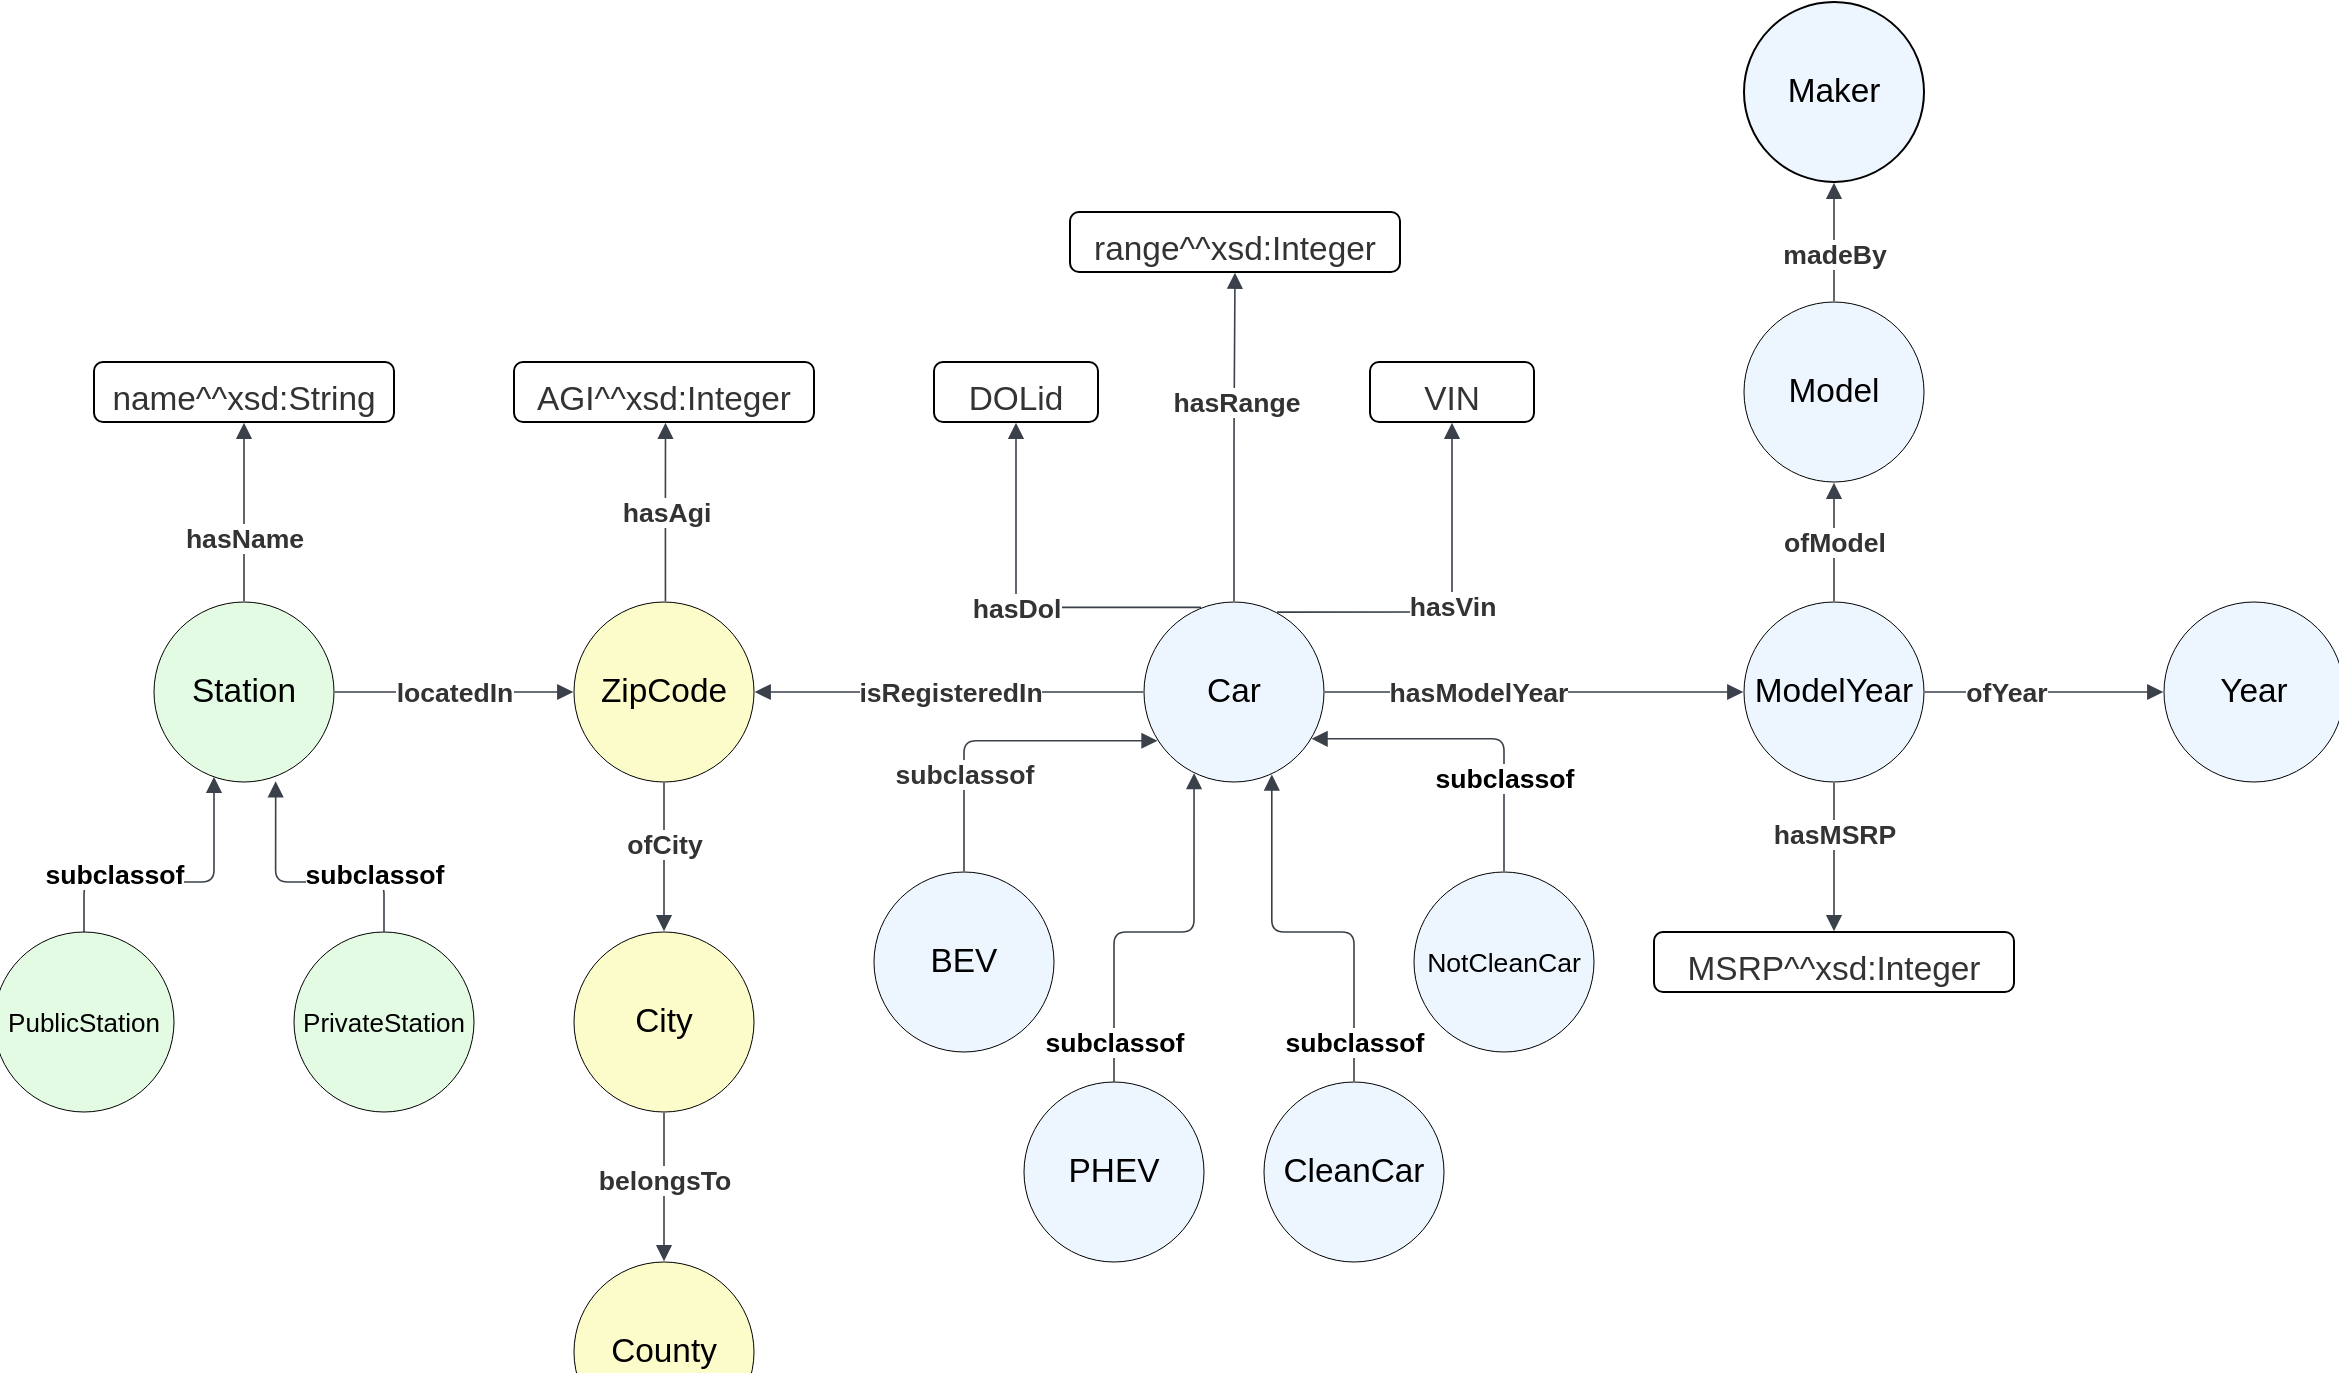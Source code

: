 <mxfile version="22.1.4" type="device">
  <diagram name="Pagina-1" id="6ebKSwHgrZWEVFDDrTTQ">
    <mxGraphModel dx="1042" dy="639" grid="1" gridSize="10" guides="1" tooltips="1" connect="1" arrows="1" fold="1" page="1" pageScale="1" pageWidth="1654" pageHeight="1169" math="0" shadow="0">
      <root>
        <mxCell id="0" />
        <mxCell id="1" parent="0" />
        <mxCell id="R9qcSIOGfT1Ncwx8mGfi-1" value="Car" style="html=1;overflow=block;blockSpacing=1;whiteSpace=wrap;ellipse;fontSize=16.7;spacing=3.8;strokeColor=default;fillOpacity=100;rounded=1;absoluteArcSize=1;arcSize=9;fillColor=#edf5ff;strokeWidth=NaN;lucidId=Os1O2qnXkTLK;" parent="1" vertex="1">
          <mxGeometry x="665" y="470" width="90" height="90" as="geometry" />
        </mxCell>
        <mxCell id="R9qcSIOGfT1Ncwx8mGfi-2" value="" style="html=1;jettySize=18;whiteSpace=wrap;fontSize=13;strokeColor=#3a414a;strokeOpacity=100;strokeWidth=0.8;rounded=1;arcSize=12;edgeStyle=orthogonalEdgeStyle;startArrow=none;endArrow=block;endFill=1;exitX=1.004;exitY=0.5;exitPerimeter=0;entryX=-0.004;entryY=0.5;entryPerimeter=0;lucidId=1s1Ouu4uFood;" parent="1" source="R9qcSIOGfT1Ncwx8mGfi-1" target="R9qcSIOGfT1Ncwx8mGfi-4" edge="1">
          <mxGeometry width="100" height="100" relative="1" as="geometry">
            <Array as="points" />
          </mxGeometry>
        </mxCell>
        <mxCell id="R9qcSIOGfT1Ncwx8mGfi-3" value="hasModelYear" style="text;html=1;resizable=0;labelBackgroundColor=default;align=center;verticalAlign=middle;fontStyle=1;fontColor=#333333;fontSize=13.3;" parent="R9qcSIOGfT1Ncwx8mGfi-2" vertex="1">
          <mxGeometry x="-0.273" relative="1" as="geometry" />
        </mxCell>
        <mxCell id="R9qcSIOGfT1Ncwx8mGfi-4" value="ModelYear" style="html=1;overflow=block;blockSpacing=1;whiteSpace=wrap;ellipse;fontSize=16.7;spacing=3.8;strokeColor=default;fillOpacity=100;rounded=1;absoluteArcSize=1;arcSize=9;fillColor=#edf5ff;strokeWidth=NaN;lucidId=1s1OTW7Ci2Y1;" parent="1" vertex="1">
          <mxGeometry x="965" y="470" width="90" height="90" as="geometry" />
        </mxCell>
        <mxCell id="R9qcSIOGfT1Ncwx8mGfi-5" value="" style="html=1;jettySize=18;whiteSpace=wrap;fontSize=13;strokeColor=#3a414a;strokeOpacity=100;strokeWidth=0.8;rounded=1;arcSize=12;edgeStyle=orthogonalEdgeStyle;startArrow=none;endArrow=block;endFill=1;exitX=1.004;exitY=0.5;exitPerimeter=0;entryX=-0.004;entryY=0.5;entryPerimeter=0;lucidId=it1O_J1TxxnW;" parent="1" source="R9qcSIOGfT1Ncwx8mGfi-4" target="R9qcSIOGfT1Ncwx8mGfi-7" edge="1">
          <mxGeometry width="100" height="100" relative="1" as="geometry">
            <Array as="points" />
          </mxGeometry>
        </mxCell>
        <mxCell id="R9qcSIOGfT1Ncwx8mGfi-6" value="ofYear" style="text;html=1;resizable=0;labelBackgroundColor=default;align=center;verticalAlign=middle;fontStyle=1;fontColor=#333333;fontSize=13.3;" parent="R9qcSIOGfT1Ncwx8mGfi-5" vertex="1">
          <mxGeometry x="-0.324" relative="1" as="geometry" />
        </mxCell>
        <mxCell id="R9qcSIOGfT1Ncwx8mGfi-7" value="Year" style="html=1;overflow=block;blockSpacing=1;whiteSpace=wrap;ellipse;fontSize=16.7;spacing=3.8;strokeColor=default;fillOpacity=100;rounded=1;absoluteArcSize=1;arcSize=9;fillColor=#edf5ff;strokeWidth=NaN;lucidId=it1Or9sRay8V;" parent="1" vertex="1">
          <mxGeometry x="1175" y="470" width="90" height="90" as="geometry" />
        </mxCell>
        <mxCell id="R9qcSIOGfT1Ncwx8mGfi-8" value="" style="html=1;jettySize=18;whiteSpace=wrap;fontSize=13;strokeColor=#3a414a;strokeOpacity=100;strokeWidth=0.8;rounded=1;arcSize=12;edgeStyle=orthogonalEdgeStyle;startArrow=none;endArrow=block;endFill=1;exitX=0.5;exitY=-0.004;exitPerimeter=0;entryX=0.5;entryY=1.004;entryPerimeter=0;lucidId=ot1Ofiux3nKR;" parent="1" source="R9qcSIOGfT1Ncwx8mGfi-4" target="R9qcSIOGfT1Ncwx8mGfi-10" edge="1">
          <mxGeometry width="100" height="100" relative="1" as="geometry">
            <Array as="points" />
          </mxGeometry>
        </mxCell>
        <mxCell id="R9qcSIOGfT1Ncwx8mGfi-9" value="ofModel" style="text;html=1;resizable=0;labelBackgroundColor=default;align=center;verticalAlign=middle;fontStyle=1;fontColor=#333333;fontSize=13.3;" parent="R9qcSIOGfT1Ncwx8mGfi-8" vertex="1">
          <mxGeometry relative="1" as="geometry" />
        </mxCell>
        <mxCell id="R9qcSIOGfT1Ncwx8mGfi-10" value="Model" style="html=1;overflow=block;blockSpacing=1;whiteSpace=wrap;ellipse;fontSize=16.7;spacing=3.8;strokeColor=default;fillOpacity=100;rounded=1;absoluteArcSize=1;arcSize=9;fillColor=#edf5ff;strokeWidth=NaN;lucidId=ot1OwlmNDwQG;" parent="1" vertex="1">
          <mxGeometry x="965" y="320" width="90" height="90" as="geometry" />
        </mxCell>
        <mxCell id="R9qcSIOGfT1Ncwx8mGfi-11" value="" style="html=1;jettySize=18;whiteSpace=wrap;fontSize=13;strokeColor=#3a414a;strokeOpacity=100;strokeWidth=0.8;rounded=1;arcSize=12;edgeStyle=orthogonalEdgeStyle;startArrow=none;endArrow=block;endFill=1;exitX=0.5;exitY=-0.004;exitPerimeter=0;entryX=0.5;entryY=1.004;entryPerimeter=0;lucidId=Ct1O5iaR3bhI;" parent="1" source="R9qcSIOGfT1Ncwx8mGfi-10" target="R9qcSIOGfT1Ncwx8mGfi-13" edge="1">
          <mxGeometry width="100" height="100" relative="1" as="geometry">
            <Array as="points" />
          </mxGeometry>
        </mxCell>
        <mxCell id="R9qcSIOGfT1Ncwx8mGfi-12" value="madeBy" style="text;html=1;resizable=0;labelBackgroundColor=default;align=center;verticalAlign=middle;fontStyle=1;fontColor=#333333;fontSize=13.3;" parent="R9qcSIOGfT1Ncwx8mGfi-11" vertex="1">
          <mxGeometry x="-0.187" relative="1" as="geometry" />
        </mxCell>
        <mxCell id="R9qcSIOGfT1Ncwx8mGfi-13" value="Maker" style="html=1;overflow=block;blockSpacing=1;whiteSpace=wrap;ellipse;fontSize=16.7;spacing=3.8;strokeColor=default;fillOpacity=100;rounded=1;absoluteArcSize=1;arcSize=9;fillColor=#edf5ff;strokeWidth=1;lucidId=Ct1OrBrMs6CW;perimeterSpacing=0;gradientColor=none;" parent="1" vertex="1">
          <mxGeometry x="965" y="170" width="90" height="90" as="geometry" />
        </mxCell>
        <mxCell id="R9qcSIOGfT1Ncwx8mGfi-14" value="" style="html=1;jettySize=18;whiteSpace=wrap;fontSize=13;strokeColor=#3a414a;strokeOpacity=100;strokeWidth=0.8;rounded=1;arcSize=12;edgeStyle=orthogonalEdgeStyle;startArrow=none;endArrow=block;endFill=1;exitX=0.739;exitY=0.056;exitPerimeter=0;entryX=0.5;entryY=1.012;entryPerimeter=0;lucidId=1t1OtkIKNWra;" parent="1" source="R9qcSIOGfT1Ncwx8mGfi-1" target="R9qcSIOGfT1Ncwx8mGfi-16" edge="1">
          <mxGeometry width="100" height="100" relative="1" as="geometry">
            <Array as="points" />
          </mxGeometry>
        </mxCell>
        <mxCell id="R9qcSIOGfT1Ncwx8mGfi-15" value="hasVin" style="text;html=1;resizable=0;labelBackgroundColor=default;align=center;verticalAlign=middle;fontStyle=1;fontColor=#333333;fontSize=13.3;" parent="R9qcSIOGfT1Ncwx8mGfi-14" vertex="1">
          <mxGeometry relative="1" as="geometry" />
        </mxCell>
        <mxCell id="R9qcSIOGfT1Ncwx8mGfi-16" value="VIN" style="html=1;overflow=block;blockSpacing=1;whiteSpace=wrap;fontSize=16.7;spacing=9;strokeColor=default;rounded=1;absoluteArcSize=1;arcSize=9;fillColor=default;strokeWidth=1;lucidId=3t1OEM6T._IZ;fontColor=#333333;verticalAlign=top;horizontal=1;" parent="1" vertex="1">
          <mxGeometry x="778" y="350" width="82" height="30" as="geometry" />
        </mxCell>
        <mxCell id="R9qcSIOGfT1Ncwx8mGfi-17" value="" style="html=1;jettySize=18;whiteSpace=wrap;fontSize=13;strokeColor=#3a414a;strokeOpacity=100;strokeWidth=0.8;rounded=1;arcSize=12;edgeStyle=orthogonalEdgeStyle;startArrow=none;endArrow=block;endFill=1;exitX=0.317;exitY=0.03;exitPerimeter=0;entryX=0.5;entryY=1.012;entryPerimeter=0;lucidId=vu1OIfJoRmDf;" parent="1" source="R9qcSIOGfT1Ncwx8mGfi-1" target="R9qcSIOGfT1Ncwx8mGfi-19" edge="1">
          <mxGeometry width="100" height="100" relative="1" as="geometry">
            <Array as="points" />
          </mxGeometry>
        </mxCell>
        <mxCell id="R9qcSIOGfT1Ncwx8mGfi-18" value="hasDol" style="text;html=1;resizable=0;labelBackgroundColor=default;align=center;verticalAlign=middle;fontStyle=1;fontColor=#333333;fontSize=13.3;" parent="R9qcSIOGfT1Ncwx8mGfi-17" vertex="1">
          <mxGeometry relative="1" as="geometry" />
        </mxCell>
        <mxCell id="R9qcSIOGfT1Ncwx8mGfi-19" value="DOLid" style="html=1;overflow=block;blockSpacing=1;whiteSpace=wrap;fontSize=16.7;spacing=9;strokeColor=default;rounded=1;absoluteArcSize=1;arcSize=9;fillColor=default;strokeWidth=1;lucidId=Au1OJkuKv.Y-;fontColor=#333333;verticalAlign=top;horizontal=1;" parent="1" vertex="1">
          <mxGeometry x="560" y="350" width="82" height="30" as="geometry" />
        </mxCell>
        <mxCell id="R9qcSIOGfT1Ncwx8mGfi-20" value="" style="html=1;jettySize=18;whiteSpace=wrap;fontSize=13;strokeColor=#3a414a;strokeOpacity=100;strokeWidth=0.8;rounded=1;arcSize=12;edgeStyle=orthogonalEdgeStyle;startArrow=none;endArrow=block;endFill=1;exitX=0.5;exitY=-0.004;exitPerimeter=0;entryX=0.5;entryY=1.012;entryPerimeter=0;lucidId=_u1O~x01ch-v;" parent="1" source="R9qcSIOGfT1Ncwx8mGfi-1" target="R9qcSIOGfT1Ncwx8mGfi-22" edge="1">
          <mxGeometry width="100" height="100" relative="1" as="geometry">
            <Array as="points" />
          </mxGeometry>
        </mxCell>
        <mxCell id="R9qcSIOGfT1Ncwx8mGfi-21" value="hasRange" style="text;html=1;resizable=0;labelBackgroundColor=default;align=center;verticalAlign=middle;fontStyle=1;fontColor=#333333;fontSize=13.3;" parent="R9qcSIOGfT1Ncwx8mGfi-20" vertex="1">
          <mxGeometry x="0.216" relative="1" as="geometry" />
        </mxCell>
        <mxCell id="R9qcSIOGfT1Ncwx8mGfi-22" value="range^^xsd:Integer" style="html=1;overflow=block;blockSpacing=1;whiteSpace=wrap;fontSize=16.7;spacing=9;strokeColor=default;rounded=1;absoluteArcSize=1;arcSize=9;fillColor=default;strokeWidth=1;lucidId=.u1OfOf~fiUd;fontColor=#333333;verticalAlign=top;horizontal=1;" parent="1" vertex="1">
          <mxGeometry x="628" y="275" width="165" height="30" as="geometry" />
        </mxCell>
        <mxCell id="R9qcSIOGfT1Ncwx8mGfi-23" value="" style="html=1;jettySize=18;whiteSpace=wrap;fontSize=13;strokeColor=#3a414a;strokeOpacity=100;strokeWidth=0.8;rounded=1;arcSize=12;edgeStyle=orthogonalEdgeStyle;startArrow=none;endArrow=block;endFill=1;exitX=-0.004;exitY=0.5;exitPerimeter=0;entryX=1.004;entryY=0.5;entryPerimeter=0;lucidId=Ew1O.1Jr6tQS;" parent="1" source="R9qcSIOGfT1Ncwx8mGfi-1" target="R9qcSIOGfT1Ncwx8mGfi-25" edge="1">
          <mxGeometry width="100" height="100" relative="1" as="geometry">
            <Array as="points" />
          </mxGeometry>
        </mxCell>
        <mxCell id="R9qcSIOGfT1Ncwx8mGfi-24" value="isRegisteredIn" style="text;html=1;resizable=0;labelBackgroundColor=default;align=center;verticalAlign=middle;fontStyle=1;fontColor=#333333;fontSize=13.3;" parent="R9qcSIOGfT1Ncwx8mGfi-23" vertex="1">
          <mxGeometry relative="1" as="geometry" />
        </mxCell>
        <mxCell id="R9qcSIOGfT1Ncwx8mGfi-25" value="ZipCode" style="html=1;overflow=block;blockSpacing=1;whiteSpace=wrap;ellipse;fontSize=16.7;spacing=3.8;strokeColor=default;fillOpacity=100;rounded=1;absoluteArcSize=1;arcSize=9;fillColor=#fcfcca;strokeWidth=NaN;lucidId=Ew1OWQCflFgT;" parent="1" vertex="1">
          <mxGeometry x="380" y="470" width="90" height="90" as="geometry" />
        </mxCell>
        <mxCell id="R9qcSIOGfT1Ncwx8mGfi-26" value="" style="html=1;jettySize=18;whiteSpace=wrap;fontSize=13;strokeColor=#3a414a;strokeOpacity=100;strokeWidth=0.8;rounded=1;arcSize=12;edgeStyle=orthogonalEdgeStyle;startArrow=none;endArrow=block;endFill=1;exitX=0.5;exitY=1.004;exitPerimeter=0;entryX=0.5;entryY=-0.004;entryPerimeter=0;lucidId=Vw1Oxh8Qyr1-;" parent="1" source="R9qcSIOGfT1Ncwx8mGfi-25" target="R9qcSIOGfT1Ncwx8mGfi-28" edge="1">
          <mxGeometry width="100" height="100" relative="1" as="geometry">
            <Array as="points" />
          </mxGeometry>
        </mxCell>
        <mxCell id="R9qcSIOGfT1Ncwx8mGfi-27" value="ofCity" style="text;html=1;resizable=0;labelBackgroundColor=default;align=center;verticalAlign=middle;fontStyle=1;fontColor=#333333;fontSize=13.3;" parent="R9qcSIOGfT1Ncwx8mGfi-26" vertex="1">
          <mxGeometry x="-0.182" relative="1" as="geometry" />
        </mxCell>
        <mxCell id="R9qcSIOGfT1Ncwx8mGfi-28" value="City" style="html=1;overflow=block;blockSpacing=1;whiteSpace=wrap;ellipse;fontSize=16.7;spacing=3.8;strokeColor=default;fillOpacity=100;rounded=1;absoluteArcSize=1;arcSize=9;fillColor=#fcfcca;strokeWidth=NaN;lucidId=Vw1Oo~C-vCxp;" parent="1" vertex="1">
          <mxGeometry x="380" y="635" width="90" height="90" as="geometry" />
        </mxCell>
        <mxCell id="R9qcSIOGfT1Ncwx8mGfi-29" value="" style="html=1;jettySize=18;whiteSpace=wrap;fontSize=13;strokeColor=#3a414a;strokeOpacity=100;strokeWidth=0.8;rounded=1;arcSize=12;edgeStyle=orthogonalEdgeStyle;startArrow=none;endArrow=block;endFill=1;exitX=0.5;exitY=1.004;exitPerimeter=0;entryX=0.5;entryY=-0.004;entryPerimeter=0;lucidId=-w1O87nsNx36;" parent="1" source="R9qcSIOGfT1Ncwx8mGfi-28" edge="1">
          <mxGeometry width="100" height="100" relative="1" as="geometry">
            <Array as="points" />
            <mxPoint x="425" y="799.64" as="targetPoint" />
          </mxGeometry>
        </mxCell>
        <mxCell id="R9qcSIOGfT1Ncwx8mGfi-30" value="belongsTo" style="text;html=1;resizable=0;labelBackgroundColor=default;align=center;verticalAlign=middle;fontStyle=1;fontColor=#333333;fontSize=13.3;" parent="R9qcSIOGfT1Ncwx8mGfi-29" vertex="1">
          <mxGeometry x="-0.123" relative="1" as="geometry" />
        </mxCell>
        <mxCell id="R9qcSIOGfT1Ncwx8mGfi-31" value="County" style="html=1;overflow=block;blockSpacing=1;whiteSpace=wrap;ellipse;fontSize=16.7;spacing=3.8;strokeColor=default;fillOpacity=100;rounded=1;absoluteArcSize=1;arcSize=9;fillColor=#fcfcca;strokeWidth=NaN;lucidId=-w1OLK29v8BK;" parent="1" vertex="1">
          <mxGeometry x="380" y="800" width="90" height="90" as="geometry" />
        </mxCell>
        <mxCell id="R9qcSIOGfT1Ncwx8mGfi-32" value="Station" style="html=1;overflow=block;blockSpacing=1;whiteSpace=wrap;ellipse;fontSize=16.7;spacing=3.8;strokeColor=default;fillOpacity=100;rounded=1;absoluteArcSize=1;arcSize=9;fillColor=#e3fae3;strokeWidth=NaN;lucidId=rx1O~R7pykx_;" parent="1" vertex="1">
          <mxGeometry x="170" y="470" width="90" height="90" as="geometry" />
        </mxCell>
        <mxCell id="R9qcSIOGfT1Ncwx8mGfi-33" value="" style="html=1;jettySize=18;whiteSpace=wrap;fontSize=13;strokeColor=#3a414a;strokeOpacity=100;strokeWidth=0.8;rounded=1;arcSize=12;edgeStyle=orthogonalEdgeStyle;startArrow=none;endArrow=block;endFill=1;exitX=1.004;exitY=0.5;exitPerimeter=0;entryX=-0.004;entryY=0.5;entryPerimeter=0;lucidId=Dx1OYmT3YGP5;" parent="1" source="R9qcSIOGfT1Ncwx8mGfi-32" target="R9qcSIOGfT1Ncwx8mGfi-25" edge="1">
          <mxGeometry width="100" height="100" relative="1" as="geometry">
            <Array as="points" />
          </mxGeometry>
        </mxCell>
        <mxCell id="R9qcSIOGfT1Ncwx8mGfi-34" value="locatedIn" style="text;html=1;resizable=0;labelBackgroundColor=default;align=center;verticalAlign=middle;fontStyle=1;fontColor=#333333;fontSize=13.3;" parent="R9qcSIOGfT1Ncwx8mGfi-33" vertex="1">
          <mxGeometry relative="1" as="geometry" />
        </mxCell>
        <mxCell id="R9qcSIOGfT1Ncwx8mGfi-35" value="" style="html=1;jettySize=18;whiteSpace=wrap;fontSize=13;strokeColor=#3a414a;strokeOpacity=100;strokeWidth=0.8;rounded=1;arcSize=12;edgeStyle=orthogonalEdgeStyle;startArrow=none;endArrow=block;endFill=1;exitX=0.508;exitY=-0.004;exitPerimeter=0;entryX=0.505;entryY=1.012;entryPerimeter=0;lucidId=Wx1O5GCra6RN;" parent="1" source="R9qcSIOGfT1Ncwx8mGfi-25" target="R9qcSIOGfT1Ncwx8mGfi-37" edge="1">
          <mxGeometry width="100" height="100" relative="1" as="geometry">
            <Array as="points" />
          </mxGeometry>
        </mxCell>
        <mxCell id="R9qcSIOGfT1Ncwx8mGfi-36" value="hasAgi" style="text;html=1;resizable=0;labelBackgroundColor=default;align=center;verticalAlign=middle;fontStyle=1;fontColor=#333333;fontSize=13.3;" parent="R9qcSIOGfT1Ncwx8mGfi-35" vertex="1">
          <mxGeometry relative="1" as="geometry" />
        </mxCell>
        <mxCell id="R9qcSIOGfT1Ncwx8mGfi-37" value="AGI^^xsd:Integer" style="html=1;overflow=block;blockSpacing=1;whiteSpace=wrap;fontSize=16.7;spacing=9;strokeColor=default;rounded=1;absoluteArcSize=1;arcSize=9;fillColor=default;strokeWidth=1;lucidId=Xx1OfmO..szG;fontColor=#333333;verticalAlign=top;horizontal=1;" parent="1" vertex="1">
          <mxGeometry x="350" y="350" width="150" height="30" as="geometry" />
        </mxCell>
        <mxCell id="R9qcSIOGfT1Ncwx8mGfi-38" value="" style="html=1;jettySize=18;whiteSpace=wrap;fontSize=13;strokeColor=#3a414a;strokeOpacity=100;strokeWidth=0.8;rounded=1;arcSize=12;edgeStyle=orthogonalEdgeStyle;startArrow=none;endArrow=block;endFill=1;exitX=0.5;exitY=1.004;exitPerimeter=0;entryX=0.5;entryY=-0.012;entryPerimeter=0;lucidId=6B1OSi53PP30;" parent="1" source="R9qcSIOGfT1Ncwx8mGfi-4" target="R9qcSIOGfT1Ncwx8mGfi-40" edge="1">
          <mxGeometry width="100" height="100" relative="1" as="geometry">
            <Array as="points" />
          </mxGeometry>
        </mxCell>
        <mxCell id="R9qcSIOGfT1Ncwx8mGfi-39" value="hasMSRP" style="text;html=1;resizable=0;labelBackgroundColor=default;align=center;verticalAlign=middle;fontStyle=1;fontColor=#333333;fontSize=13.3;" parent="R9qcSIOGfT1Ncwx8mGfi-38" vertex="1">
          <mxGeometry x="-0.315" relative="1" as="geometry" />
        </mxCell>
        <mxCell id="R9qcSIOGfT1Ncwx8mGfi-40" value="MSRP^^xsd:Integer" style="html=1;overflow=block;blockSpacing=1;whiteSpace=wrap;fontSize=16.7;spacing=9;strokeColor=default;rounded=1;absoluteArcSize=1;arcSize=9;fillColor=default;strokeWidth=1;lucidId=7B1Od-MZ6ZxI;fontColor=#333333;verticalAlign=top;horizontal=1;" parent="1" vertex="1">
          <mxGeometry x="920" y="635" width="180" height="30" as="geometry" />
        </mxCell>
        <mxCell id="R9qcSIOGfT1Ncwx8mGfi-41" value="" style="html=1;jettySize=18;whiteSpace=wrap;fontSize=13;strokeColor=#3a414a;strokeOpacity=100;strokeWidth=0.8;rounded=1;arcSize=12;edgeStyle=orthogonalEdgeStyle;startArrow=none;endArrow=block;endFill=1;exitX=0.5;exitY=-0.004;exitPerimeter=0;entryX=0.5;entryY=1.012;entryPerimeter=0;lucidId=RF1OCfXK_F4R;" parent="1" source="R9qcSIOGfT1Ncwx8mGfi-32" target="R9qcSIOGfT1Ncwx8mGfi-43" edge="1">
          <mxGeometry width="100" height="100" relative="1" as="geometry">
            <Array as="points" />
          </mxGeometry>
        </mxCell>
        <mxCell id="R9qcSIOGfT1Ncwx8mGfi-42" value="hasName" style="text;html=1;resizable=0;labelBackgroundColor=default;align=center;verticalAlign=middle;fontStyle=1;fontColor=#333333;fontSize=13.3;" parent="R9qcSIOGfT1Ncwx8mGfi-41" vertex="1">
          <mxGeometry x="-0.296" relative="1" as="geometry" />
        </mxCell>
        <mxCell id="R9qcSIOGfT1Ncwx8mGfi-43" value="name^^xsd:String" style="html=1;overflow=block;blockSpacing=1;whiteSpace=wrap;fontSize=16.7;spacing=9;rounded=1;absoluteArcSize=1;arcSize=9;strokeWidth=1;lucidId=SF1OhaQ1grFW;fillColor=default;fontColor=#333333;strokeColor=default;verticalAlign=top;horizontal=1;" parent="1" vertex="1">
          <mxGeometry x="140" y="350" width="150" height="30" as="geometry" />
        </mxCell>
        <mxCell id="R9qcSIOGfT1Ncwx8mGfi-44" value="" style="html=1;jettySize=18;whiteSpace=wrap;fontSize=13;strokeColor=#3a414a;strokeOpacity=100;strokeWidth=0.8;rounded=1;arcSize=12;edgeStyle=orthogonalEdgeStyle;startArrow=block;startFill=1;endArrow=none;exitX=0.075;exitY=0.771;exitPerimeter=0;entryX=0.5;entryY=-0.004;entryPerimeter=0;lucidId=eI1O_Iygyy8d;" parent="1" source="R9qcSIOGfT1Ncwx8mGfi-1" target="R9qcSIOGfT1Ncwx8mGfi-46" edge="1">
          <mxGeometry width="100" height="100" relative="1" as="geometry">
            <Array as="points" />
          </mxGeometry>
        </mxCell>
        <mxCell id="R9qcSIOGfT1Ncwx8mGfi-45" value="subclassof" style="text;html=1;resizable=0;labelBackgroundColor=default;align=center;verticalAlign=middle;fontStyle=1;fontColor=#333333;fontSize=13.3;" parent="R9qcSIOGfT1Ncwx8mGfi-44" vertex="1">
          <mxGeometry x="0.401" relative="1" as="geometry" />
        </mxCell>
        <mxCell id="R9qcSIOGfT1Ncwx8mGfi-46" value="BEV" style="html=1;overflow=block;blockSpacing=1;whiteSpace=wrap;ellipse;fontSize=16.7;spacing=3.8;strokeColor=default;fillOpacity=100;rounded=1;absoluteArcSize=1;arcSize=9;fillColor=#edf5ff;strokeWidth=NaN;lucidId=eI1O9qz4zxc3;" parent="1" vertex="1">
          <mxGeometry x="530" y="605" width="90" height="90" as="geometry" />
        </mxCell>
        <mxCell id="R9qcSIOGfT1Ncwx8mGfi-47" value="" style="html=1;jettySize=18;whiteSpace=wrap;fontSize=13;strokeColor=#3a414a;strokeOpacity=100;strokeWidth=0.8;rounded=1;arcSize=12;edgeStyle=orthogonalEdgeStyle;startArrow=block;startFill=1;endArrow=none;entryX=0.5;entryY=0;lucidId=NI1OuKBxsP~g;entryDx=0;entryDy=0;" parent="1" source="R9qcSIOGfT1Ncwx8mGfi-32" target="Asnf5PWVBuTiNA6fuec6-4" edge="1">
          <mxGeometry width="100" height="100" relative="1" as="geometry">
            <Array as="points">
              <mxPoint x="200" y="610" />
              <mxPoint x="135" y="610" />
            </Array>
            <mxPoint x="180.02" y="481.04" as="sourcePoint" />
            <mxPoint x="140" y="635.0" as="targetPoint" />
          </mxGeometry>
        </mxCell>
        <mxCell id="R9qcSIOGfT1Ncwx8mGfi-48" value="subclassof" style="text;html=1;resizable=0;labelBackgroundColor=default;align=center;verticalAlign=middle;fontStyle=1;fontSize=13.3;" parent="R9qcSIOGfT1Ncwx8mGfi-47" vertex="1">
          <mxGeometry x="0.807" relative="1" as="geometry">
            <mxPoint x="15" y="-16" as="offset" />
          </mxGeometry>
        </mxCell>
        <mxCell id="R9qcSIOGfT1Ncwx8mGfi-49" value="PHEV" style="html=1;overflow=block;blockSpacing=1;whiteSpace=wrap;ellipse;fontSize=16.7;spacing=3.8;strokeColor=default;fillOpacity=100;rounded=1;absoluteArcSize=1;arcSize=9;fillColor=#edf5ff;strokeWidth=NaN;lucidId=NI1OlC09T_vV;" parent="1" vertex="1">
          <mxGeometry x="605" y="710" width="90" height="90" as="geometry" />
        </mxCell>
        <mxCell id="R9qcSIOGfT1Ncwx8mGfi-50" value="" style="html=1;jettySize=18;whiteSpace=wrap;fontSize=13;strokeColor=#3a414a;strokeOpacity=100;strokeWidth=0.8;rounded=1;arcSize=12;edgeStyle=orthogonalEdgeStyle;startArrow=block;startFill=1;endArrow=none;exitX=0.71;exitY=0.958;exitPerimeter=0;entryX=0.5;entryY=-0.004;entryPerimeter=0;lucidId=6I1O4U0I6-T0;" parent="1" source="R9qcSIOGfT1Ncwx8mGfi-1" target="R9qcSIOGfT1Ncwx8mGfi-52" edge="1">
          <mxGeometry width="100" height="100" relative="1" as="geometry">
            <Array as="points" />
          </mxGeometry>
        </mxCell>
        <mxCell id="R9qcSIOGfT1Ncwx8mGfi-51" value="subclassof" style="text;html=1;resizable=0;labelBackgroundColor=default;align=center;verticalAlign=middle;fontStyle=1;fontSize=13.3;" parent="R9qcSIOGfT1Ncwx8mGfi-50" vertex="1">
          <mxGeometry x="0.794" relative="1" as="geometry" />
        </mxCell>
        <mxCell id="R9qcSIOGfT1Ncwx8mGfi-52" value="CleanCar" style="html=1;overflow=block;blockSpacing=1;whiteSpace=wrap;ellipse;fontSize=16.7;spacing=3.8;strokeColor=default;fillOpacity=100;rounded=1;absoluteArcSize=1;arcSize=9;fillColor=#edf5ff;strokeWidth=NaN;lucidId=6I1OSQpG-oj7;" parent="1" vertex="1">
          <mxGeometry x="725" y="710" width="90" height="90" as="geometry" />
        </mxCell>
        <mxCell id="R9qcSIOGfT1Ncwx8mGfi-53" value="" style="html=1;jettySize=18;whiteSpace=wrap;fontSize=13;strokeColor=#3a414a;strokeOpacity=100;strokeWidth=0.8;rounded=1;arcSize=12;edgeStyle=orthogonalEdgeStyle;startArrow=block;startFill=1;endArrow=none;exitX=0.931;exitY=0.76;exitPerimeter=0;entryX=0.5;entryY=-0.004;entryPerimeter=0;lucidId=bJ1O8Z8VCAd9;" parent="1" source="R9qcSIOGfT1Ncwx8mGfi-1" target="R9qcSIOGfT1Ncwx8mGfi-55" edge="1">
          <mxGeometry width="100" height="100" relative="1" as="geometry">
            <Array as="points" />
          </mxGeometry>
        </mxCell>
        <mxCell id="R9qcSIOGfT1Ncwx8mGfi-54" value="subclassof" style="text;html=1;resizable=0;labelBackgroundColor=default;align=center;verticalAlign=middle;fontStyle=1;fontSize=13.3;" parent="R9qcSIOGfT1Ncwx8mGfi-53" vertex="1">
          <mxGeometry x="0.421" relative="1" as="geometry" />
        </mxCell>
        <mxCell id="R9qcSIOGfT1Ncwx8mGfi-55" value="NotCleanCar" style="html=1;overflow=block;blockSpacing=1;whiteSpace=wrap;ellipse;fontSize=13.3;spacing=3.8;strokeColor=default;fillOpacity=100;rounded=1;absoluteArcSize=1;arcSize=9;fillColor=#edf5ff;strokeWidth=NaN;lucidId=bJ1OlrKJahhv;" parent="1" vertex="1">
          <mxGeometry x="800" y="605" width="90" height="90" as="geometry" />
        </mxCell>
        <mxCell id="Asnf5PWVBuTiNA6fuec6-4" value="&lt;font style=&quot;font-size: 13px;&quot;&gt;PublicStation&lt;/font&gt;" style="html=1;overflow=block;blockSpacing=1;whiteSpace=wrap;ellipse;fontSize=16.7;spacing=3.8;strokeColor=default;fillOpacity=100;rounded=1;absoluteArcSize=1;arcSize=9;fillColor=#e3fae3;strokeWidth=NaN;lucidId=rx1O~R7pykx_;" parent="1" vertex="1">
          <mxGeometry x="90" y="635" width="90" height="90" as="geometry" />
        </mxCell>
        <mxCell id="Asnf5PWVBuTiNA6fuec6-5" value="&lt;font style=&quot;font-size: 13px;&quot;&gt;PrivateStation&lt;/font&gt;" style="html=1;overflow=block;blockSpacing=1;whiteSpace=wrap;ellipse;fontSize=16.7;spacing=3.8;strokeColor=default;fillOpacity=100;rounded=1;absoluteArcSize=1;arcSize=9;fillColor=#e3fae3;strokeWidth=NaN;lucidId=rx1O~R7pykx_;" parent="1" vertex="1">
          <mxGeometry x="240" y="635" width="90" height="90" as="geometry" />
        </mxCell>
        <mxCell id="Asnf5PWVBuTiNA6fuec6-8" value="" style="html=1;jettySize=18;whiteSpace=wrap;fontSize=13;strokeColor=#3a414a;strokeOpacity=100;strokeWidth=0.8;rounded=1;arcSize=12;edgeStyle=orthogonalEdgeStyle;startArrow=block;startFill=1;endArrow=none;exitX=0.676;exitY=0.996;exitPerimeter=0;entryX=0.5;entryY=0;lucidId=NI1OuKBxsP~g;exitDx=0;exitDy=0;entryDx=0;entryDy=0;" parent="1" source="R9qcSIOGfT1Ncwx8mGfi-32" target="Asnf5PWVBuTiNA6fuec6-5" edge="1">
          <mxGeometry width="100" height="100" relative="1" as="geometry">
            <Array as="points">
              <mxPoint x="231" y="610" />
              <mxPoint x="285" y="610" />
            </Array>
            <mxPoint x="270" y="598" as="sourcePoint" />
            <mxPoint x="230" y="752" as="targetPoint" />
          </mxGeometry>
        </mxCell>
        <mxCell id="Asnf5PWVBuTiNA6fuec6-9" value="subclassof" style="text;html=1;resizable=0;labelBackgroundColor=default;align=center;verticalAlign=middle;fontStyle=1;fontSize=13.3;" parent="Asnf5PWVBuTiNA6fuec6-8" vertex="1">
          <mxGeometry x="0.807" relative="1" as="geometry">
            <mxPoint x="-5" y="-17" as="offset" />
          </mxGeometry>
        </mxCell>
        <mxCell id="CU4AN1IjZ7_TAcXfEEWa-3" value="" style="html=1;jettySize=18;whiteSpace=wrap;fontSize=13;strokeColor=#3a414a;strokeOpacity=100;strokeWidth=0.8;rounded=1;arcSize=12;edgeStyle=orthogonalEdgeStyle;startArrow=block;startFill=1;endArrow=none;exitX=0.278;exitY=0.951;exitPerimeter=0;entryX=0.5;entryY=0;lucidId=6I1O4U0I6-T0;exitDx=0;exitDy=0;entryDx=0;entryDy=0;" edge="1" parent="1" source="R9qcSIOGfT1Ncwx8mGfi-1" target="R9qcSIOGfT1Ncwx8mGfi-49">
          <mxGeometry width="100" height="100" relative="1" as="geometry">
            <Array as="points" />
            <mxPoint x="749" y="576" as="sourcePoint" />
            <mxPoint x="790" y="730" as="targetPoint" />
          </mxGeometry>
        </mxCell>
        <mxCell id="CU4AN1IjZ7_TAcXfEEWa-4" value="subclassof" style="text;html=1;resizable=0;labelBackgroundColor=default;align=center;verticalAlign=middle;fontStyle=1;fontSize=13.3;" vertex="1" parent="CU4AN1IjZ7_TAcXfEEWa-3">
          <mxGeometry x="0.794" relative="1" as="geometry" />
        </mxCell>
      </root>
    </mxGraphModel>
  </diagram>
</mxfile>
